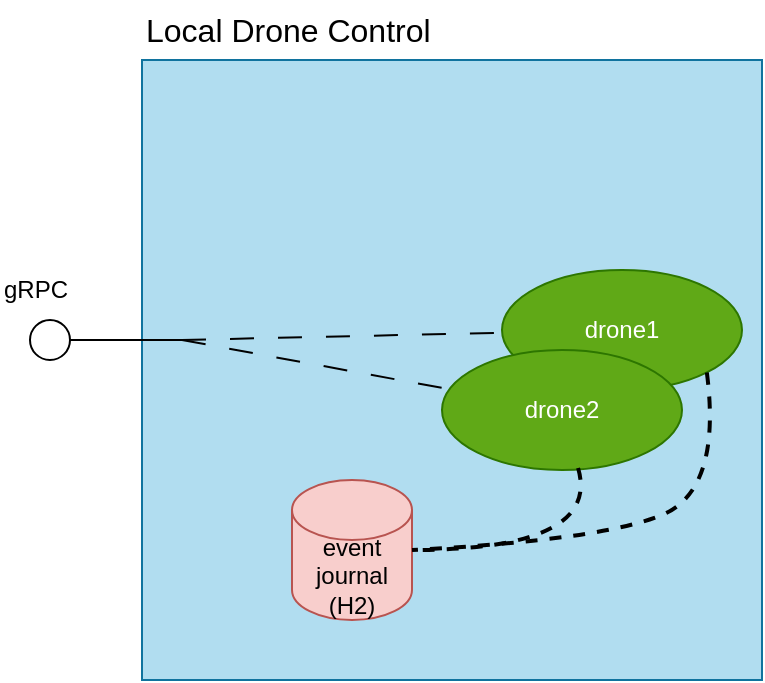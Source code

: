 <mxfile version="21.7.2" type="device">
  <diagram name="Page-1" id="AsP60JgBl1jaJY_T1ypP">
    <mxGraphModel dx="1561" dy="988" grid="1" gridSize="10" guides="1" tooltips="1" connect="1" arrows="1" fold="1" page="1" pageScale="1" pageWidth="827" pageHeight="1169" math="0" shadow="0">
      <root>
        <mxCell id="0" />
        <mxCell id="1" parent="0" />
        <mxCell id="Z3GVn9q660Q-xpyVM-ZC-12" value="" style="whiteSpace=wrap;html=1;aspect=fixed;fillColor=#b1ddf0;strokeColor=#10739e;" parent="1" vertex="1">
          <mxGeometry x="450" y="110" width="310" height="310" as="geometry" />
        </mxCell>
        <mxCell id="Z3GVn9q660Q-xpyVM-ZC-1" value="event&lt;br&gt;journal (H2)" style="shape=cylinder3;whiteSpace=wrap;html=1;boundedLbl=1;backgroundOutline=1;size=15;fillColor=#f8cecc;strokeColor=#b85450;" parent="1" vertex="1">
          <mxGeometry x="525" y="320" width="60" height="70" as="geometry" />
        </mxCell>
        <mxCell id="S4ye47c-eQ2FClUaUVk9-20" value="drone1" style="ellipse;whiteSpace=wrap;html=1;fillColor=#60a917;strokeColor=#2D7600;fontColor=#ffffff;" parent="1" vertex="1">
          <mxGeometry x="630" y="215" width="120" height="60" as="geometry" />
        </mxCell>
        <mxCell id="S4ye47c-eQ2FClUaUVk9-21" value="drone2" style="ellipse;whiteSpace=wrap;html=1;fillColor=#60a917;strokeColor=#2D7600;fontColor=#ffffff;" parent="1" vertex="1">
          <mxGeometry x="600" y="255" width="120" height="60" as="geometry" />
        </mxCell>
        <mxCell id="S4ye47c-eQ2FClUaUVk9-22" value="" style="endArrow=none;html=1;exitX=0.567;exitY=0.983;exitDx=0;exitDy=0;exitPerimeter=0;entryX=1;entryY=0.5;entryDx=0;entryDy=0;entryPerimeter=0;strokeWidth=2;endFill=0;jumpStyle=none;strokeColor=default;dashed=1;curved=1;" parent="1" source="S4ye47c-eQ2FClUaUVk9-21" target="Z3GVn9q660Q-xpyVM-ZC-1" edge="1">
          <mxGeometry width="50" height="50" relative="1" as="geometry">
            <mxPoint x="910" y="495" as="sourcePoint" />
            <mxPoint x="670" y="385" as="targetPoint" />
            <Array as="points">
              <mxPoint x="680" y="355" />
            </Array>
          </mxGeometry>
        </mxCell>
        <mxCell id="S4ye47c-eQ2FClUaUVk9-23" value="" style="endArrow=none;html=1;exitX=1;exitY=1;exitDx=0;exitDy=0;strokeWidth=2;endFill=0;dashed=1;curved=1;entryX=1;entryY=0.5;entryDx=0;entryDy=0;entryPerimeter=0;" parent="1" source="S4ye47c-eQ2FClUaUVk9-20" target="Z3GVn9q660Q-xpyVM-ZC-1" edge="1">
          <mxGeometry width="50" height="50" relative="1" as="geometry">
            <mxPoint x="678" y="324" as="sourcePoint" />
            <mxPoint x="680" y="385" as="targetPoint" />
            <Array as="points">
              <mxPoint x="740" y="325" />
              <mxPoint x="680" y="350" />
            </Array>
          </mxGeometry>
        </mxCell>
        <mxCell id="S4ye47c-eQ2FClUaUVk9-39" value="Local Drone Control" style="text;html=1;strokeColor=none;fillColor=none;align=left;verticalAlign=middle;whiteSpace=wrap;rounded=0;fontSize=16;" parent="1" vertex="1">
          <mxGeometry x="450" y="80" width="200" height="30" as="geometry" />
        </mxCell>
        <mxCell id="hJmBEfNaNkhOMWLSrZkB-1" value="" style="endArrow=none;html=1;rounded=0;strokeWidth=1;endFill=0;startArrow=none;startFill=0;" edge="1" parent="1">
          <mxGeometry width="50" height="50" relative="1" as="geometry">
            <mxPoint x="410" y="250" as="sourcePoint" />
            <mxPoint x="470" y="250" as="targetPoint" />
          </mxGeometry>
        </mxCell>
        <mxCell id="hJmBEfNaNkhOMWLSrZkB-3" value="" style="endArrow=none;html=1;rounded=0;dashed=1;dashPattern=12 12;" edge="1" parent="1" target="S4ye47c-eQ2FClUaUVk9-20">
          <mxGeometry width="50" height="50" relative="1" as="geometry">
            <mxPoint x="470" y="250" as="sourcePoint" />
            <mxPoint x="570" y="220" as="targetPoint" />
          </mxGeometry>
        </mxCell>
        <mxCell id="hJmBEfNaNkhOMWLSrZkB-4" value="" style="endArrow=none;html=1;rounded=0;dashed=1;dashPattern=12 12;" edge="1" parent="1" target="S4ye47c-eQ2FClUaUVk9-21">
          <mxGeometry width="50" height="50" relative="1" as="geometry">
            <mxPoint x="470" y="250" as="sourcePoint" />
            <mxPoint x="640" y="256" as="targetPoint" />
          </mxGeometry>
        </mxCell>
        <mxCell id="hJmBEfNaNkhOMWLSrZkB-5" value="" style="ellipse;whiteSpace=wrap;html=1;aspect=fixed;" vertex="1" parent="1">
          <mxGeometry x="394" y="240" width="20" height="20" as="geometry" />
        </mxCell>
        <mxCell id="hJmBEfNaNkhOMWLSrZkB-7" value="gRPC" style="text;html=1;strokeColor=none;fillColor=none;align=left;verticalAlign=middle;whiteSpace=wrap;rounded=0;fontSize=12;" vertex="1" parent="1">
          <mxGeometry x="379" y="210" width="50" height="30" as="geometry" />
        </mxCell>
      </root>
    </mxGraphModel>
  </diagram>
</mxfile>
